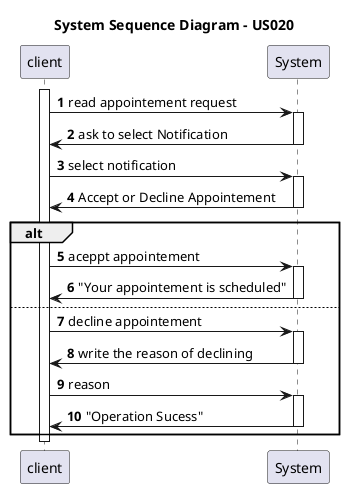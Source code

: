 @startuml
'https://plantuml.com/sequence-diagram
title System Sequence Diagram - US020
autonumber

activate client

    client -> System : read appointement request

        activate System

            System -> client : ask to select Notification

        deactivate System

    client -> System : select notification

        activate System

            System -> client : Accept or Decline Appointement

        deactivate System

alt

    client -> System : aceppt appointement

        activate System

            System -> client : "Your appointement is scheduled"

        deactivate System

else

    client -> System : decline appointement

        activate System

            System -> client : write the reason of declining

        deactivate System

    client -> System : reason

        activate System

            System -> client : "Operation Sucess"

        deactivate System
end
deactivate client
@enduml